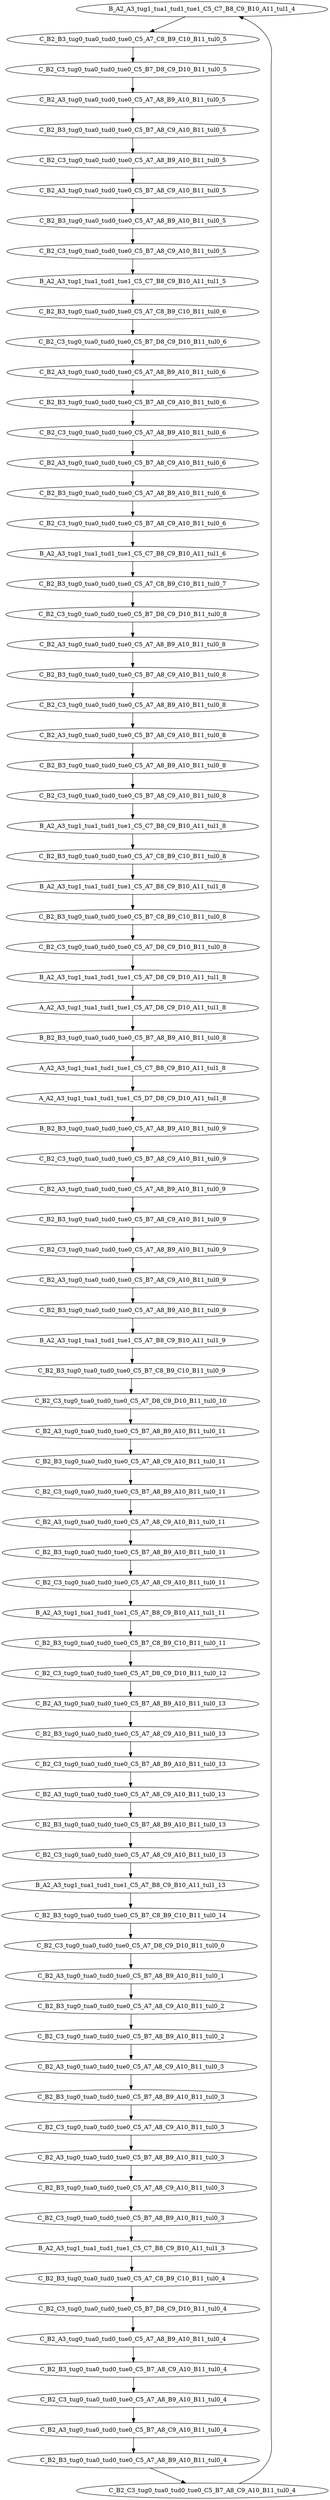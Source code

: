 digraph Test{
B_A2_A3_tug1_tua1_tud1_tue1_C5_C7_B8_C9_B10_A11_tul1_4 -> C_B2_B3_tug0_tua0_tud0_tue0_C5_A7_C8_B9_C10_B11_tul0_5 -> C_B2_C3_tug0_tua0_tud0_tue0_C5_B7_D8_C9_D10_B11_tul0_5 -> C_B2_A3_tug0_tua0_tud0_tue0_C5_A7_A8_B9_A10_B11_tul0_5 -> C_B2_B3_tug0_tua0_tud0_tue0_C5_B7_A8_C9_A10_B11_tul0_5 -> C_B2_C3_tug0_tua0_tud0_tue0_C5_A7_A8_B9_A10_B11_tul0_5 -> C_B2_A3_tug0_tua0_tud0_tue0_C5_B7_A8_C9_A10_B11_tul0_5 -> C_B2_B3_tug0_tua0_tud0_tue0_C5_A7_A8_B9_A10_B11_tul0_5 -> C_B2_C3_tug0_tua0_tud0_tue0_C5_B7_A8_C9_A10_B11_tul0_5 -> B_A2_A3_tug1_tua1_tud1_tue1_C5_C7_B8_C9_B10_A11_tul1_5 -> C_B2_B3_tug0_tua0_tud0_tue0_C5_A7_C8_B9_C10_B11_tul0_6 -> C_B2_C3_tug0_tua0_tud0_tue0_C5_B7_D8_C9_D10_B11_tul0_6 -> C_B2_A3_tug0_tua0_tud0_tue0_C5_A7_A8_B9_A10_B11_tul0_6 -> C_B2_B3_tug0_tua0_tud0_tue0_C5_B7_A8_C9_A10_B11_tul0_6 -> C_B2_C3_tug0_tua0_tud0_tue0_C5_A7_A8_B9_A10_B11_tul0_6 -> C_B2_A3_tug0_tua0_tud0_tue0_C5_B7_A8_C9_A10_B11_tul0_6 -> C_B2_B3_tug0_tua0_tud0_tue0_C5_A7_A8_B9_A10_B11_tul0_6 -> C_B2_C3_tug0_tua0_tud0_tue0_C5_B7_A8_C9_A10_B11_tul0_6 -> B_A2_A3_tug1_tua1_tud1_tue1_C5_C7_B8_C9_B10_A11_tul1_6 -> C_B2_B3_tug0_tua0_tud0_tue0_C5_A7_C8_B9_C10_B11_tul0_7 -> C_B2_C3_tug0_tua0_tud0_tue0_C5_B7_D8_C9_D10_B11_tul0_8 -> C_B2_A3_tug0_tua0_tud0_tue0_C5_A7_A8_B9_A10_B11_tul0_8 -> C_B2_B3_tug0_tua0_tud0_tue0_C5_B7_A8_C9_A10_B11_tul0_8 -> C_B2_C3_tug0_tua0_tud0_tue0_C5_A7_A8_B9_A10_B11_tul0_8 -> C_B2_A3_tug0_tua0_tud0_tue0_C5_B7_A8_C9_A10_B11_tul0_8 -> C_B2_B3_tug0_tua0_tud0_tue0_C5_A7_A8_B9_A10_B11_tul0_8 -> C_B2_C3_tug0_tua0_tud0_tue0_C5_B7_A8_C9_A10_B11_tul0_8 -> B_A2_A3_tug1_tua1_tud1_tue1_C5_C7_B8_C9_B10_A11_tul1_8 -> C_B2_B3_tug0_tua0_tud0_tue0_C5_A7_C8_B9_C10_B11_tul0_8 -> B_A2_A3_tug1_tua1_tud1_tue1_C5_A7_B8_C9_B10_A11_tul1_8 -> C_B2_B3_tug0_tua0_tud0_tue0_C5_B7_C8_B9_C10_B11_tul0_8 -> C_B2_C3_tug0_tua0_tud0_tue0_C5_A7_D8_C9_D10_B11_tul0_8 -> B_A2_A3_tug1_tua1_tud1_tue1_C5_A7_D8_C9_D10_A11_tul1_8 -> A_A2_A3_tug1_tua1_tud1_tue1_C5_A7_D8_C9_D10_A11_tul1_8 -> B_B2_B3_tug0_tua0_tud0_tue0_C5_B7_A8_B9_A10_B11_tul0_8 -> A_A2_A3_tug1_tua1_tud1_tue1_C5_C7_B8_C9_B10_A11_tul1_8 -> A_A2_A3_tug1_tua1_tud1_tue1_C5_D7_D8_C9_D10_A11_tul1_8 -> B_B2_B3_tug0_tua0_tud0_tue0_C5_A7_A8_B9_A10_B11_tul0_9 -> C_B2_C3_tug0_tua0_tud0_tue0_C5_B7_A8_C9_A10_B11_tul0_9 -> C_B2_A3_tug0_tua0_tud0_tue0_C5_A7_A8_B9_A10_B11_tul0_9 -> C_B2_B3_tug0_tua0_tud0_tue0_C5_B7_A8_C9_A10_B11_tul0_9 -> C_B2_C3_tug0_tua0_tud0_tue0_C5_A7_A8_B9_A10_B11_tul0_9 -> C_B2_A3_tug0_tua0_tud0_tue0_C5_B7_A8_C9_A10_B11_tul0_9 -> C_B2_B3_tug0_tua0_tud0_tue0_C5_A7_A8_B9_A10_B11_tul0_9 -> B_A2_A3_tug1_tua1_tud1_tue1_C5_A7_B8_C9_B10_A11_tul1_9 -> C_B2_B3_tug0_tua0_tud0_tue0_C5_B7_C8_B9_C10_B11_tul0_9 -> C_B2_C3_tug0_tua0_tud0_tue0_C5_A7_D8_C9_D10_B11_tul0_10 -> C_B2_A3_tug0_tua0_tud0_tue0_C5_B7_A8_B9_A10_B11_tul0_11 -> C_B2_B3_tug0_tua0_tud0_tue0_C5_A7_A8_C9_A10_B11_tul0_11 -> C_B2_C3_tug0_tua0_tud0_tue0_C5_B7_A8_B9_A10_B11_tul0_11 -> C_B2_A3_tug0_tua0_tud0_tue0_C5_A7_A8_C9_A10_B11_tul0_11 -> C_B2_B3_tug0_tua0_tud0_tue0_C5_B7_A8_B9_A10_B11_tul0_11 -> C_B2_C3_tug0_tua0_tud0_tue0_C5_A7_A8_C9_A10_B11_tul0_11 -> B_A2_A3_tug1_tua1_tud1_tue1_C5_A7_B8_C9_B10_A11_tul1_11 -> C_B2_B3_tug0_tua0_tud0_tue0_C5_B7_C8_B9_C10_B11_tul0_11 -> C_B2_C3_tug0_tua0_tud0_tue0_C5_A7_D8_C9_D10_B11_tul0_12 -> C_B2_A3_tug0_tua0_tud0_tue0_C5_B7_A8_B9_A10_B11_tul0_13 -> C_B2_B3_tug0_tua0_tud0_tue0_C5_A7_A8_C9_A10_B11_tul0_13 -> C_B2_C3_tug0_tua0_tud0_tue0_C5_B7_A8_B9_A10_B11_tul0_13 -> C_B2_A3_tug0_tua0_tud0_tue0_C5_A7_A8_C9_A10_B11_tul0_13 -> C_B2_B3_tug0_tua0_tud0_tue0_C5_B7_A8_B9_A10_B11_tul0_13 -> C_B2_C3_tug0_tua0_tud0_tue0_C5_A7_A8_C9_A10_B11_tul0_13 -> B_A2_A3_tug1_tua1_tud1_tue1_C5_A7_B8_C9_B10_A11_tul1_13 -> C_B2_B3_tug0_tua0_tud0_tue0_C5_B7_C8_B9_C10_B11_tul0_14 -> C_B2_C3_tug0_tua0_tud0_tue0_C5_A7_D8_C9_D10_B11_tul0_0 -> C_B2_A3_tug0_tua0_tud0_tue0_C5_B7_A8_B9_A10_B11_tul0_1 -> C_B2_B3_tug0_tua0_tud0_tue0_C5_A7_A8_C9_A10_B11_tul0_2 -> C_B2_C3_tug0_tua0_tud0_tue0_C5_B7_A8_B9_A10_B11_tul0_2 -> C_B2_A3_tug0_tua0_tud0_tue0_C5_A7_A8_C9_A10_B11_tul0_3 -> C_B2_B3_tug0_tua0_tud0_tue0_C5_B7_A8_B9_A10_B11_tul0_3 -> C_B2_C3_tug0_tua0_tud0_tue0_C5_A7_A8_C9_A10_B11_tul0_3 -> C_B2_A3_tug0_tua0_tud0_tue0_C5_B7_A8_B9_A10_B11_tul0_3 -> C_B2_B3_tug0_tua0_tud0_tue0_C5_A7_A8_C9_A10_B11_tul0_3 -> C_B2_C3_tug0_tua0_tud0_tue0_C5_B7_A8_B9_A10_B11_tul0_3 -> B_A2_A3_tug1_tua1_tud1_tue1_C5_C7_B8_C9_B10_A11_tul1_3 -> C_B2_B3_tug0_tua0_tud0_tue0_C5_A7_C8_B9_C10_B11_tul0_4 -> C_B2_C3_tug0_tua0_tud0_tue0_C5_B7_D8_C9_D10_B11_tul0_4 -> C_B2_A3_tug0_tua0_tud0_tue0_C5_A7_A8_B9_A10_B11_tul0_4 -> C_B2_B3_tug0_tua0_tud0_tue0_C5_B7_A8_C9_A10_B11_tul0_4 -> C_B2_C3_tug0_tua0_tud0_tue0_C5_A7_A8_B9_A10_B11_tul0_4 -> C_B2_A3_tug0_tua0_tud0_tue0_C5_B7_A8_C9_A10_B11_tul0_4 -> C_B2_B3_tug0_tua0_tud0_tue0_C5_A7_A8_B9_A10_B11_tul0_4 -> C_B2_C3_tug0_tua0_tud0_tue0_C5_B7_A8_C9_A10_B11_tul0_4 -> B_A2_A3_tug1_tua1_tud1_tue1_C5_C7_B8_C9_B10_A11_tul1_4;}